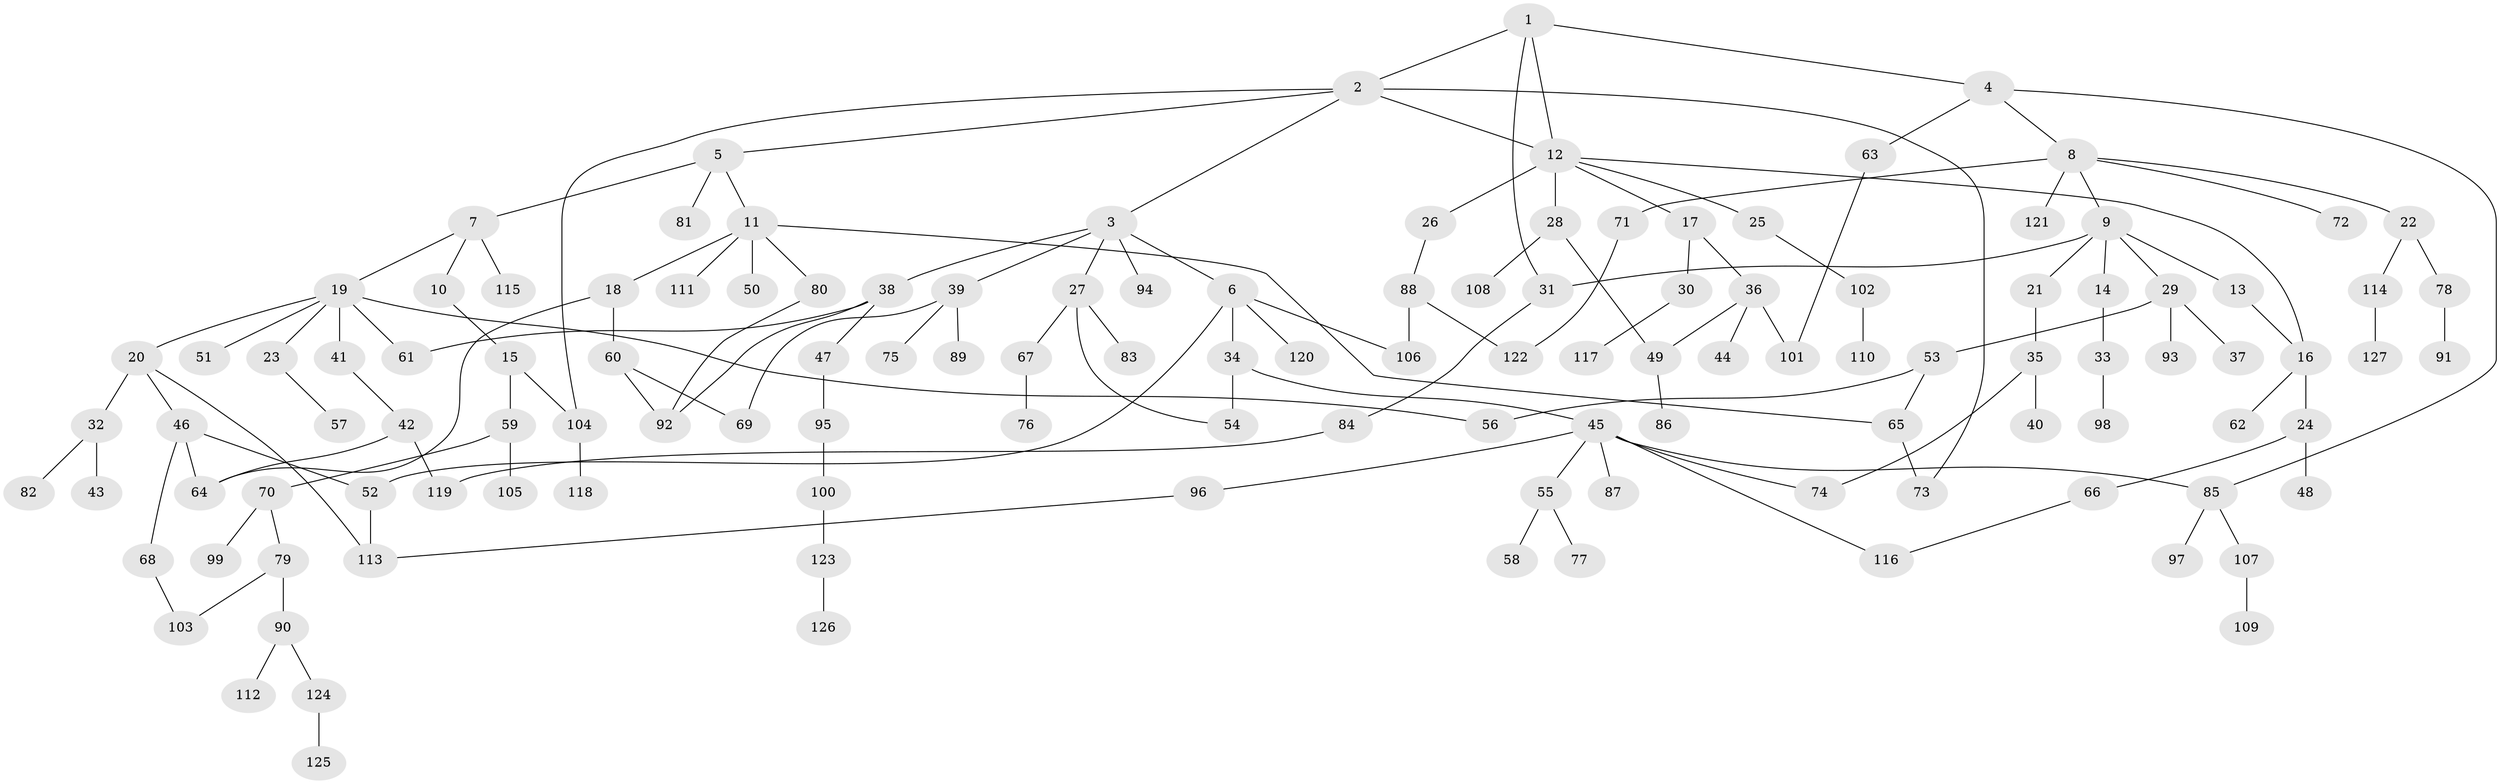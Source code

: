 // coarse degree distribution, {4: 0.03409090909090909, 6: 0.06818181818181818, 5: 0.06818181818181818, 3: 0.18181818181818182, 7: 0.03409090909090909, 2: 0.2840909090909091, 1: 0.32954545454545453}
// Generated by graph-tools (version 1.1) at 2025/23/03/03/25 07:23:30]
// undirected, 127 vertices, 152 edges
graph export_dot {
graph [start="1"]
  node [color=gray90,style=filled];
  1;
  2;
  3;
  4;
  5;
  6;
  7;
  8;
  9;
  10;
  11;
  12;
  13;
  14;
  15;
  16;
  17;
  18;
  19;
  20;
  21;
  22;
  23;
  24;
  25;
  26;
  27;
  28;
  29;
  30;
  31;
  32;
  33;
  34;
  35;
  36;
  37;
  38;
  39;
  40;
  41;
  42;
  43;
  44;
  45;
  46;
  47;
  48;
  49;
  50;
  51;
  52;
  53;
  54;
  55;
  56;
  57;
  58;
  59;
  60;
  61;
  62;
  63;
  64;
  65;
  66;
  67;
  68;
  69;
  70;
  71;
  72;
  73;
  74;
  75;
  76;
  77;
  78;
  79;
  80;
  81;
  82;
  83;
  84;
  85;
  86;
  87;
  88;
  89;
  90;
  91;
  92;
  93;
  94;
  95;
  96;
  97;
  98;
  99;
  100;
  101;
  102;
  103;
  104;
  105;
  106;
  107;
  108;
  109;
  110;
  111;
  112;
  113;
  114;
  115;
  116;
  117;
  118;
  119;
  120;
  121;
  122;
  123;
  124;
  125;
  126;
  127;
  1 -- 2;
  1 -- 4;
  1 -- 12;
  1 -- 31;
  2 -- 3;
  2 -- 5;
  2 -- 104;
  2 -- 73;
  2 -- 12;
  3 -- 6;
  3 -- 27;
  3 -- 38;
  3 -- 39;
  3 -- 94;
  4 -- 8;
  4 -- 63;
  4 -- 85;
  5 -- 7;
  5 -- 11;
  5 -- 81;
  6 -- 34;
  6 -- 106;
  6 -- 120;
  6 -- 52;
  7 -- 10;
  7 -- 19;
  7 -- 115;
  8 -- 9;
  8 -- 22;
  8 -- 71;
  8 -- 72;
  8 -- 121;
  9 -- 13;
  9 -- 14;
  9 -- 21;
  9 -- 29;
  9 -- 31;
  10 -- 15;
  11 -- 18;
  11 -- 50;
  11 -- 80;
  11 -- 111;
  11 -- 65;
  12 -- 16;
  12 -- 17;
  12 -- 25;
  12 -- 26;
  12 -- 28;
  13 -- 16;
  14 -- 33;
  15 -- 59;
  15 -- 104;
  16 -- 24;
  16 -- 62;
  17 -- 30;
  17 -- 36;
  18 -- 60;
  18 -- 64;
  19 -- 20;
  19 -- 23;
  19 -- 41;
  19 -- 51;
  19 -- 61;
  19 -- 56;
  20 -- 32;
  20 -- 46;
  20 -- 113;
  21 -- 35;
  22 -- 78;
  22 -- 114;
  23 -- 57;
  24 -- 48;
  24 -- 66;
  25 -- 102;
  26 -- 88;
  27 -- 67;
  27 -- 83;
  27 -- 54;
  28 -- 49;
  28 -- 108;
  29 -- 37;
  29 -- 53;
  29 -- 93;
  30 -- 117;
  31 -- 84;
  32 -- 43;
  32 -- 82;
  33 -- 98;
  34 -- 45;
  34 -- 54;
  35 -- 40;
  35 -- 74;
  36 -- 44;
  36 -- 101;
  36 -- 49;
  38 -- 47;
  38 -- 92;
  38 -- 61;
  39 -- 75;
  39 -- 89;
  39 -- 69;
  41 -- 42;
  42 -- 119;
  42 -- 64;
  45 -- 55;
  45 -- 74;
  45 -- 85;
  45 -- 87;
  45 -- 96;
  45 -- 116;
  46 -- 52;
  46 -- 64;
  46 -- 68;
  47 -- 95;
  49 -- 86;
  52 -- 113;
  53 -- 56;
  53 -- 65;
  55 -- 58;
  55 -- 77;
  59 -- 70;
  59 -- 105;
  60 -- 69;
  60 -- 92;
  63 -- 101;
  65 -- 73;
  66 -- 116;
  67 -- 76;
  68 -- 103;
  70 -- 79;
  70 -- 99;
  71 -- 122;
  78 -- 91;
  79 -- 90;
  79 -- 103;
  80 -- 92;
  84 -- 119;
  85 -- 97;
  85 -- 107;
  88 -- 106;
  88 -- 122;
  90 -- 112;
  90 -- 124;
  95 -- 100;
  96 -- 113;
  100 -- 123;
  102 -- 110;
  104 -- 118;
  107 -- 109;
  114 -- 127;
  123 -- 126;
  124 -- 125;
}
